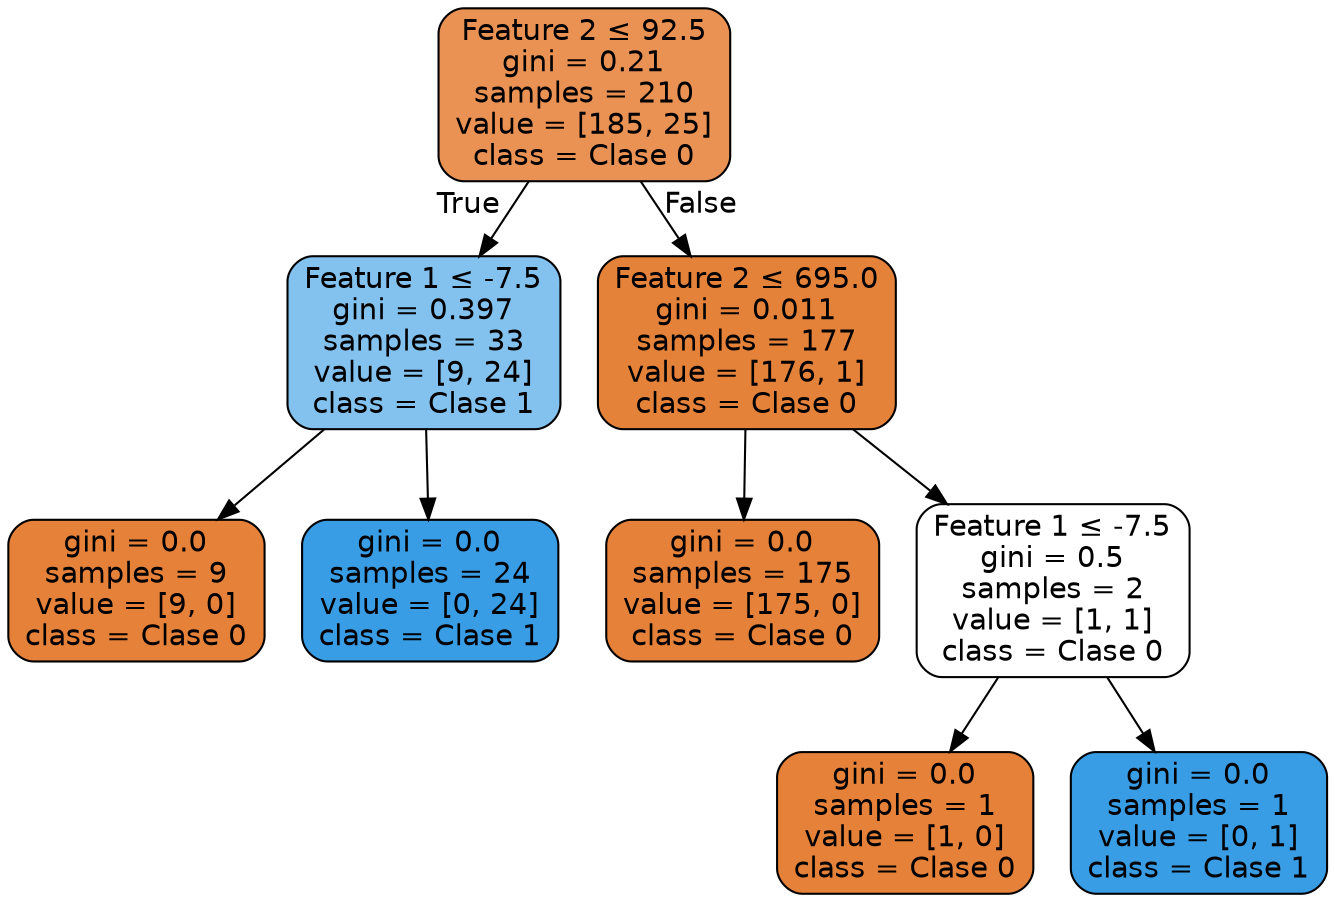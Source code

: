 digraph Tree {
node [shape=box, style="filled, rounded", color="black", fontname="helvetica"] ;
edge [fontname="helvetica"] ;
0 [label=<Feature 2 &le; 92.5<br/>gini = 0.21<br/>samples = 210<br/>value = [185, 25]<br/>class = Clase 0>, fillcolor="#e99254"] ;
1 [label=<Feature 1 &le; -7.5<br/>gini = 0.397<br/>samples = 33<br/>value = [9, 24]<br/>class = Clase 1>, fillcolor="#83c2ef"] ;
0 -> 1 [labeldistance=2.5, labelangle=45, headlabel="True"] ;
2 [label=<gini = 0.0<br/>samples = 9<br/>value = [9, 0]<br/>class = Clase 0>, fillcolor="#e58139"] ;
1 -> 2 ;
3 [label=<gini = 0.0<br/>samples = 24<br/>value = [0, 24]<br/>class = Clase 1>, fillcolor="#399de5"] ;
1 -> 3 ;
4 [label=<Feature 2 &le; 695.0<br/>gini = 0.011<br/>samples = 177<br/>value = [176, 1]<br/>class = Clase 0>, fillcolor="#e5823a"] ;
0 -> 4 [labeldistance=2.5, labelangle=-45, headlabel="False"] ;
5 [label=<gini = 0.0<br/>samples = 175<br/>value = [175, 0]<br/>class = Clase 0>, fillcolor="#e58139"] ;
4 -> 5 ;
6 [label=<Feature 1 &le; -7.5<br/>gini = 0.5<br/>samples = 2<br/>value = [1, 1]<br/>class = Clase 0>, fillcolor="#ffffff"] ;
4 -> 6 ;
7 [label=<gini = 0.0<br/>samples = 1<br/>value = [1, 0]<br/>class = Clase 0>, fillcolor="#e58139"] ;
6 -> 7 ;
8 [label=<gini = 0.0<br/>samples = 1<br/>value = [0, 1]<br/>class = Clase 1>, fillcolor="#399de5"] ;
6 -> 8 ;
}
